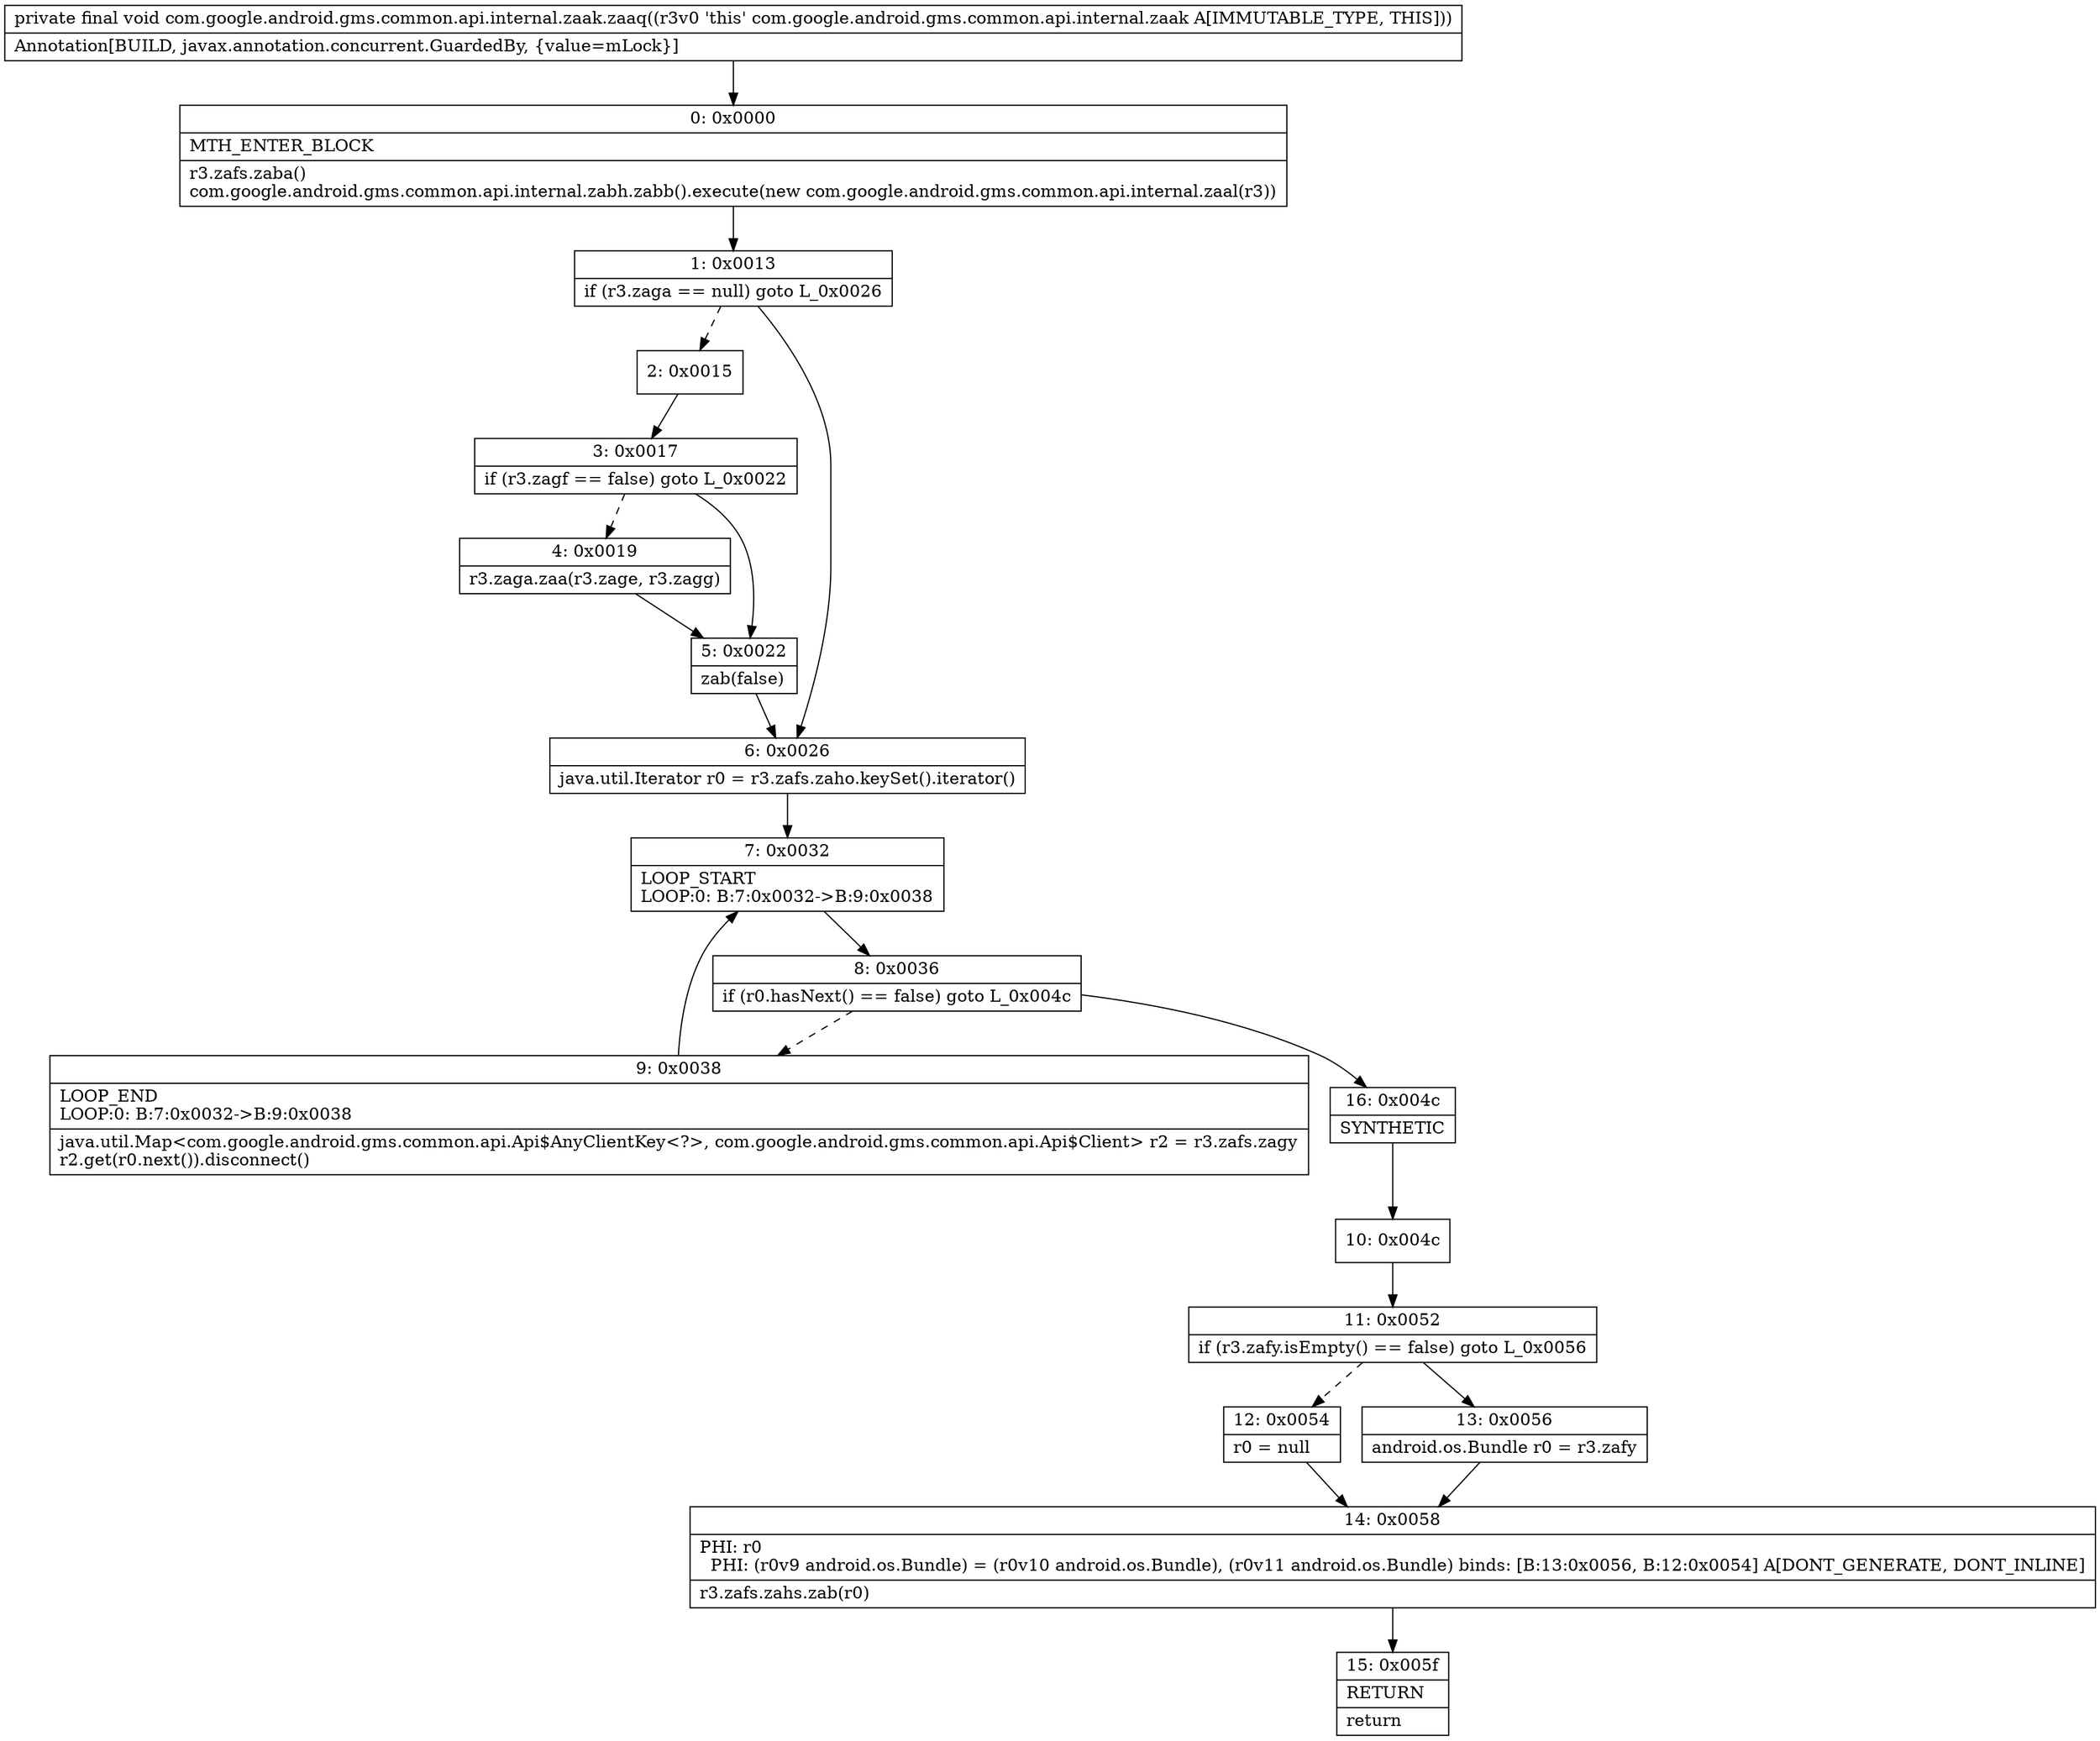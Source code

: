 digraph "CFG forcom.google.android.gms.common.api.internal.zaak.zaaq()V" {
Node_0 [shape=record,label="{0\:\ 0x0000|MTH_ENTER_BLOCK\l|r3.zafs.zaba()\lcom.google.android.gms.common.api.internal.zabh.zabb().execute(new com.google.android.gms.common.api.internal.zaal(r3))\l}"];
Node_1 [shape=record,label="{1\:\ 0x0013|if (r3.zaga == null) goto L_0x0026\l}"];
Node_2 [shape=record,label="{2\:\ 0x0015}"];
Node_3 [shape=record,label="{3\:\ 0x0017|if (r3.zagf == false) goto L_0x0022\l}"];
Node_4 [shape=record,label="{4\:\ 0x0019|r3.zaga.zaa(r3.zage, r3.zagg)\l}"];
Node_5 [shape=record,label="{5\:\ 0x0022|zab(false)\l}"];
Node_6 [shape=record,label="{6\:\ 0x0026|java.util.Iterator r0 = r3.zafs.zaho.keySet().iterator()\l}"];
Node_7 [shape=record,label="{7\:\ 0x0032|LOOP_START\lLOOP:0: B:7:0x0032\-\>B:9:0x0038\l}"];
Node_8 [shape=record,label="{8\:\ 0x0036|if (r0.hasNext() == false) goto L_0x004c\l}"];
Node_9 [shape=record,label="{9\:\ 0x0038|LOOP_END\lLOOP:0: B:7:0x0032\-\>B:9:0x0038\l|java.util.Map\<com.google.android.gms.common.api.Api$AnyClientKey\<?\>, com.google.android.gms.common.api.Api$Client\> r2 = r3.zafs.zagy\lr2.get(r0.next()).disconnect()\l}"];
Node_10 [shape=record,label="{10\:\ 0x004c}"];
Node_11 [shape=record,label="{11\:\ 0x0052|if (r3.zafy.isEmpty() == false) goto L_0x0056\l}"];
Node_12 [shape=record,label="{12\:\ 0x0054|r0 = null\l}"];
Node_13 [shape=record,label="{13\:\ 0x0056|android.os.Bundle r0 = r3.zafy\l}"];
Node_14 [shape=record,label="{14\:\ 0x0058|PHI: r0 \l  PHI: (r0v9 android.os.Bundle) = (r0v10 android.os.Bundle), (r0v11 android.os.Bundle) binds: [B:13:0x0056, B:12:0x0054] A[DONT_GENERATE, DONT_INLINE]\l|r3.zafs.zahs.zab(r0)\l}"];
Node_15 [shape=record,label="{15\:\ 0x005f|RETURN\l|return\l}"];
Node_16 [shape=record,label="{16\:\ 0x004c|SYNTHETIC\l}"];
MethodNode[shape=record,label="{private final void com.google.android.gms.common.api.internal.zaak.zaaq((r3v0 'this' com.google.android.gms.common.api.internal.zaak A[IMMUTABLE_TYPE, THIS]))  | Annotation[BUILD, javax.annotation.concurrent.GuardedBy, \{value=mLock\}]\l}"];
MethodNode -> Node_0;
Node_0 -> Node_1;
Node_1 -> Node_2[style=dashed];
Node_1 -> Node_6;
Node_2 -> Node_3;
Node_3 -> Node_4[style=dashed];
Node_3 -> Node_5;
Node_4 -> Node_5;
Node_5 -> Node_6;
Node_6 -> Node_7;
Node_7 -> Node_8;
Node_8 -> Node_9[style=dashed];
Node_8 -> Node_16;
Node_9 -> Node_7;
Node_10 -> Node_11;
Node_11 -> Node_12[style=dashed];
Node_11 -> Node_13;
Node_12 -> Node_14;
Node_13 -> Node_14;
Node_14 -> Node_15;
Node_16 -> Node_10;
}

